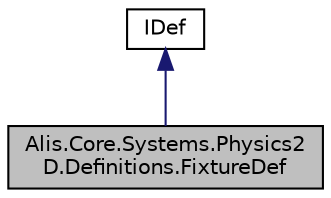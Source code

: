 digraph "Alis.Core.Systems.Physics2D.Definitions.FixtureDef"
{
 // LATEX_PDF_SIZE
  edge [fontname="Helvetica",fontsize="10",labelfontname="Helvetica",labelfontsize="10"];
  node [fontname="Helvetica",fontsize="10",shape=record];
  Node1 [label="Alis.Core.Systems.Physics2\lD.Definitions.FixtureDef",height=0.2,width=0.4,color="black", fillcolor="grey75", style="filled", fontcolor="black",tooltip="The fixture def class"];
  Node2 -> Node1 [dir="back",color="midnightblue",fontsize="10",style="solid",fontname="Helvetica"];
  Node2 [label="IDef",height=0.2,width=0.4,color="black", fillcolor="white", style="filled",URL="$interface_alis_1_1_core_1_1_systems_1_1_physics2_d_1_1_definitions_1_1_i_def.html",tooltip="The def interface"];
}
